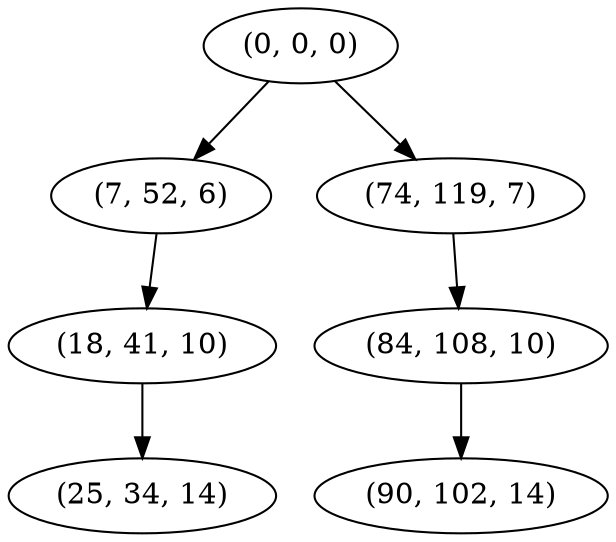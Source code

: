 digraph tree {
    "(0, 0, 0)";
    "(7, 52, 6)";
    "(18, 41, 10)";
    "(25, 34, 14)";
    "(74, 119, 7)";
    "(84, 108, 10)";
    "(90, 102, 14)";
    "(0, 0, 0)" -> "(7, 52, 6)";
    "(0, 0, 0)" -> "(74, 119, 7)";
    "(7, 52, 6)" -> "(18, 41, 10)";
    "(18, 41, 10)" -> "(25, 34, 14)";
    "(74, 119, 7)" -> "(84, 108, 10)";
    "(84, 108, 10)" -> "(90, 102, 14)";
}
